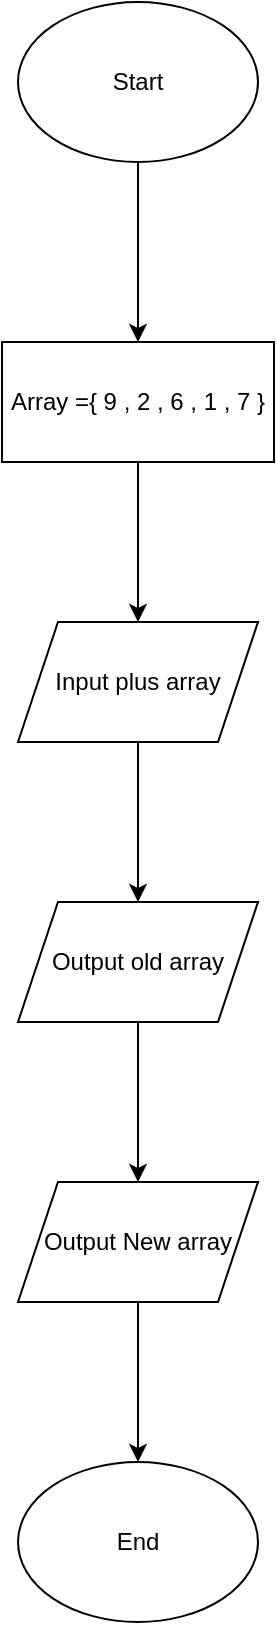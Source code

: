 <mxfile version="25.0.1">
  <diagram name="หน้า-1" id="ahOBiYRQajWoQWkCS43d">
    <mxGraphModel dx="1050" dy="530" grid="1" gridSize="10" guides="1" tooltips="1" connect="1" arrows="1" fold="1" page="1" pageScale="1" pageWidth="827" pageHeight="1169" math="0" shadow="0">
      <root>
        <mxCell id="0" />
        <mxCell id="1" parent="0" />
        <mxCell id="79x657db0pIBxpOklsdC-5" value="" style="edgeStyle=orthogonalEdgeStyle;rounded=0;orthogonalLoop=1;jettySize=auto;html=1;" edge="1" parent="1" source="79x657db0pIBxpOklsdC-1" target="79x657db0pIBxpOklsdC-4">
          <mxGeometry relative="1" as="geometry" />
        </mxCell>
        <mxCell id="79x657db0pIBxpOklsdC-1" value="Start" style="ellipse;whiteSpace=wrap;html=1;" vertex="1" parent="1">
          <mxGeometry x="354" y="10" width="120" height="80" as="geometry" />
        </mxCell>
        <mxCell id="79x657db0pIBxpOklsdC-7" value="" style="edgeStyle=orthogonalEdgeStyle;rounded=0;orthogonalLoop=1;jettySize=auto;html=1;" edge="1" parent="1" source="79x657db0pIBxpOklsdC-4" target="79x657db0pIBxpOklsdC-6">
          <mxGeometry relative="1" as="geometry" />
        </mxCell>
        <mxCell id="79x657db0pIBxpOklsdC-4" value="Array ={ 9 , 2 , 6 , 1 , 7 }" style="whiteSpace=wrap;html=1;" vertex="1" parent="1">
          <mxGeometry x="346" y="180" width="136" height="60" as="geometry" />
        </mxCell>
        <mxCell id="79x657db0pIBxpOklsdC-9" value="" style="edgeStyle=orthogonalEdgeStyle;rounded=0;orthogonalLoop=1;jettySize=auto;html=1;" edge="1" parent="1" source="79x657db0pIBxpOklsdC-6" target="79x657db0pIBxpOklsdC-8">
          <mxGeometry relative="1" as="geometry" />
        </mxCell>
        <mxCell id="79x657db0pIBxpOklsdC-6" value="Input plus array" style="shape=parallelogram;perimeter=parallelogramPerimeter;whiteSpace=wrap;html=1;fixedSize=1;" vertex="1" parent="1">
          <mxGeometry x="354" y="320" width="120" height="60" as="geometry" />
        </mxCell>
        <mxCell id="79x657db0pIBxpOklsdC-11" value="" style="edgeStyle=orthogonalEdgeStyle;rounded=0;orthogonalLoop=1;jettySize=auto;html=1;" edge="1" parent="1" source="79x657db0pIBxpOklsdC-8" target="79x657db0pIBxpOklsdC-10">
          <mxGeometry relative="1" as="geometry" />
        </mxCell>
        <mxCell id="79x657db0pIBxpOklsdC-8" value="Output old array" style="shape=parallelogram;perimeter=parallelogramPerimeter;whiteSpace=wrap;html=1;fixedSize=1;" vertex="1" parent="1">
          <mxGeometry x="354" y="460" width="120" height="60" as="geometry" />
        </mxCell>
        <mxCell id="79x657db0pIBxpOklsdC-13" value="" style="edgeStyle=orthogonalEdgeStyle;rounded=0;orthogonalLoop=1;jettySize=auto;html=1;" edge="1" parent="1" source="79x657db0pIBxpOklsdC-10" target="79x657db0pIBxpOklsdC-12">
          <mxGeometry relative="1" as="geometry" />
        </mxCell>
        <mxCell id="79x657db0pIBxpOklsdC-10" value="Output New array" style="shape=parallelogram;perimeter=parallelogramPerimeter;whiteSpace=wrap;html=1;fixedSize=1;" vertex="1" parent="1">
          <mxGeometry x="354" y="600" width="120" height="60" as="geometry" />
        </mxCell>
        <mxCell id="79x657db0pIBxpOklsdC-12" value="End" style="ellipse;whiteSpace=wrap;html=1;" vertex="1" parent="1">
          <mxGeometry x="354" y="740" width="120" height="80" as="geometry" />
        </mxCell>
      </root>
    </mxGraphModel>
  </diagram>
</mxfile>
